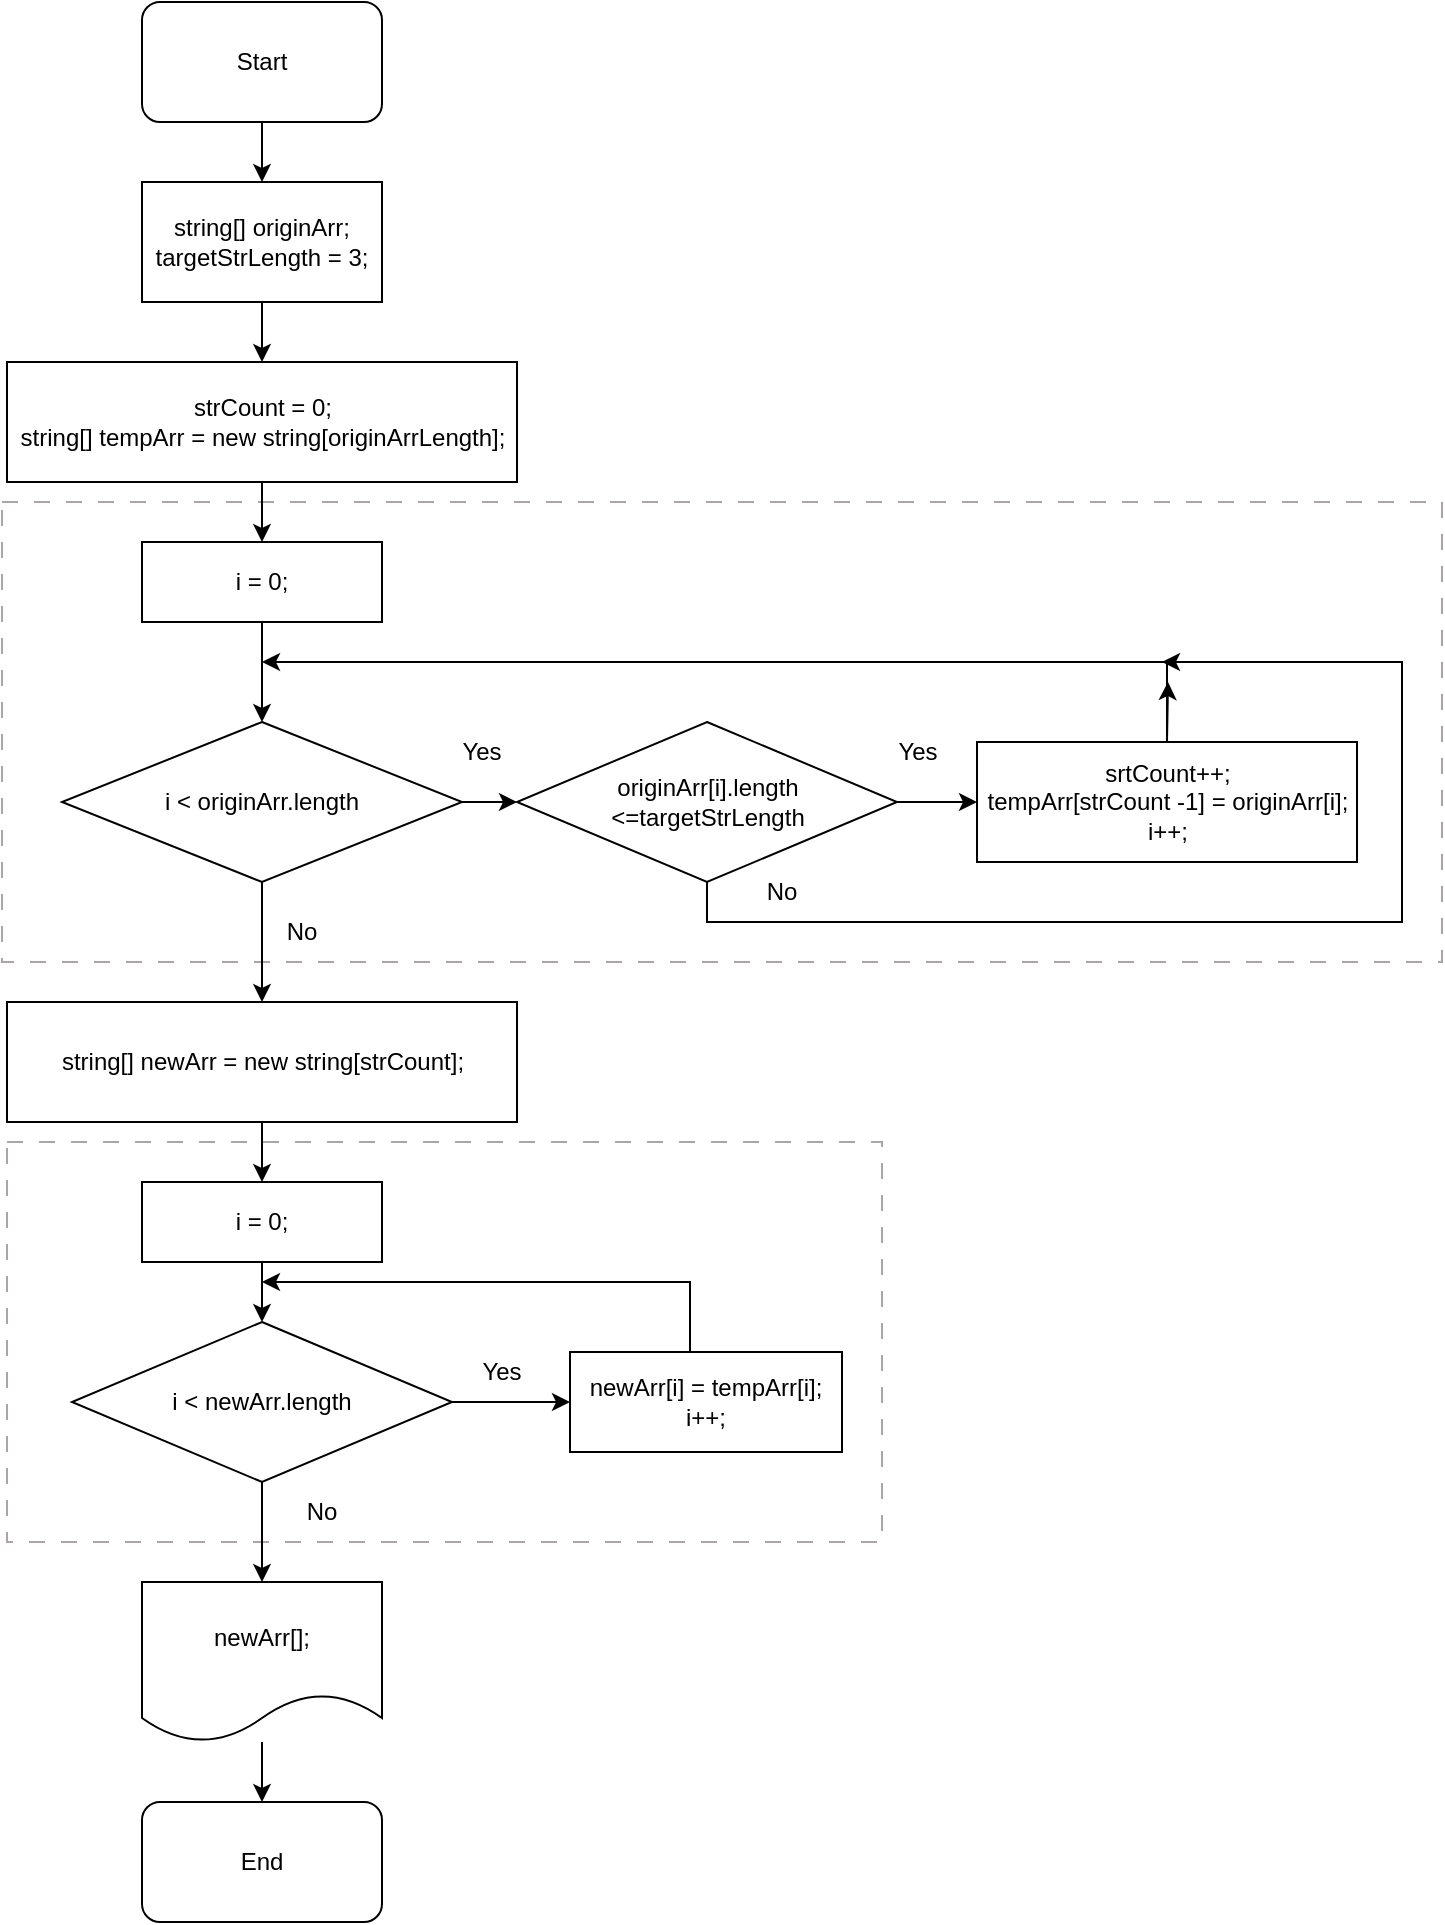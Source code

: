 <mxfile version="21.4.0" type="device">
  <diagram name="Страница 1" id="13BjA1V9MazMI_zsnju2">
    <mxGraphModel dx="1295" dy="818" grid="1" gridSize="10" guides="1" tooltips="1" connect="1" arrows="1" fold="1" page="1" pageScale="1" pageWidth="827" pageHeight="1169" math="0" shadow="0">
      <root>
        <mxCell id="0" />
        <mxCell id="1" parent="0" />
        <mxCell id="pdcvQMXg-KLp-SFLU1od-35" value="" style="rounded=0;whiteSpace=wrap;html=1;dashed=1;dashPattern=8 8;fillColor=default;strokeColor=#ada4a4;" vertex="1" parent="1">
          <mxGeometry x="72.5" y="600" width="437.5" height="200" as="geometry" />
        </mxCell>
        <mxCell id="pdcvQMXg-KLp-SFLU1od-34" value="" style="rounded=0;whiteSpace=wrap;html=1;dashed=1;dashPattern=8 8;fillColor=default;strokeColor=#ada4a4;" vertex="1" parent="1">
          <mxGeometry x="70" y="280" width="720" height="230" as="geometry" />
        </mxCell>
        <mxCell id="pdcvQMXg-KLp-SFLU1od-5" style="edgeStyle=orthogonalEdgeStyle;rounded=0;orthogonalLoop=1;jettySize=auto;html=1;exitX=0.5;exitY=1;exitDx=0;exitDy=0;entryX=0.5;entryY=0;entryDx=0;entryDy=0;" edge="1" parent="1" source="pdcvQMXg-KLp-SFLU1od-1" target="pdcvQMXg-KLp-SFLU1od-3">
          <mxGeometry relative="1" as="geometry" />
        </mxCell>
        <mxCell id="pdcvQMXg-KLp-SFLU1od-1" value="Start" style="rounded=1;whiteSpace=wrap;html=1;" vertex="1" parent="1">
          <mxGeometry x="140" y="30" width="120" height="60" as="geometry" />
        </mxCell>
        <mxCell id="pdcvQMXg-KLp-SFLU1od-7" style="edgeStyle=orthogonalEdgeStyle;rounded=0;orthogonalLoop=1;jettySize=auto;html=1;exitX=0.5;exitY=1;exitDx=0;exitDy=0;entryX=0.5;entryY=0;entryDx=0;entryDy=0;" edge="1" parent="1" source="pdcvQMXg-KLp-SFLU1od-3" target="pdcvQMXg-KLp-SFLU1od-6">
          <mxGeometry relative="1" as="geometry" />
        </mxCell>
        <mxCell id="pdcvQMXg-KLp-SFLU1od-3" value="string[] originArr;&lt;br&gt;targetStrLength = 3;" style="rounded=0;whiteSpace=wrap;html=1;" vertex="1" parent="1">
          <mxGeometry x="140" y="120" width="120" height="60" as="geometry" />
        </mxCell>
        <mxCell id="pdcvQMXg-KLp-SFLU1od-10" style="edgeStyle=orthogonalEdgeStyle;rounded=0;orthogonalLoop=1;jettySize=auto;html=1;exitX=0.5;exitY=1;exitDx=0;exitDy=0;entryX=0.5;entryY=0;entryDx=0;entryDy=0;" edge="1" parent="1" source="pdcvQMXg-KLp-SFLU1od-6" target="pdcvQMXg-KLp-SFLU1od-9">
          <mxGeometry relative="1" as="geometry" />
        </mxCell>
        <mxCell id="pdcvQMXg-KLp-SFLU1od-6" value="strCount = 0;&lt;br&gt;string[] tempArr = new string[originArrLength];" style="rounded=0;whiteSpace=wrap;html=1;" vertex="1" parent="1">
          <mxGeometry x="72.5" y="210" width="255" height="60" as="geometry" />
        </mxCell>
        <mxCell id="pdcvQMXg-KLp-SFLU1od-23" style="edgeStyle=orthogonalEdgeStyle;rounded=0;orthogonalLoop=1;jettySize=auto;html=1;exitX=0.5;exitY=1;exitDx=0;exitDy=0;entryX=0.5;entryY=0;entryDx=0;entryDy=0;" edge="1" parent="1" source="pdcvQMXg-KLp-SFLU1od-9" target="pdcvQMXg-KLp-SFLU1od-11">
          <mxGeometry relative="1" as="geometry">
            <Array as="points">
              <mxPoint x="200" y="340" />
            </Array>
          </mxGeometry>
        </mxCell>
        <mxCell id="pdcvQMXg-KLp-SFLU1od-9" value="i = 0;" style="rounded=0;whiteSpace=wrap;html=1;" vertex="1" parent="1">
          <mxGeometry x="140" y="300" width="120" height="40" as="geometry" />
        </mxCell>
        <mxCell id="pdcvQMXg-KLp-SFLU1od-24" style="edgeStyle=orthogonalEdgeStyle;rounded=0;orthogonalLoop=1;jettySize=auto;html=1;entryX=0;entryY=0.5;entryDx=0;entryDy=0;" edge="1" parent="1" source="pdcvQMXg-KLp-SFLU1od-11" target="pdcvQMXg-KLp-SFLU1od-13">
          <mxGeometry relative="1" as="geometry" />
        </mxCell>
        <mxCell id="pdcvQMXg-KLp-SFLU1od-32" style="edgeStyle=orthogonalEdgeStyle;rounded=0;orthogonalLoop=1;jettySize=auto;html=1;exitX=0.5;exitY=1;exitDx=0;exitDy=0;entryX=0.5;entryY=0;entryDx=0;entryDy=0;" edge="1" parent="1" source="pdcvQMXg-KLp-SFLU1od-11" target="pdcvQMXg-KLp-SFLU1od-31">
          <mxGeometry relative="1" as="geometry" />
        </mxCell>
        <mxCell id="pdcvQMXg-KLp-SFLU1od-11" value="i &amp;lt; originArr.length" style="rhombus;whiteSpace=wrap;html=1;" vertex="1" parent="1">
          <mxGeometry x="100" y="390" width="200" height="80" as="geometry" />
        </mxCell>
        <mxCell id="pdcvQMXg-KLp-SFLU1od-16" style="edgeStyle=orthogonalEdgeStyle;rounded=0;orthogonalLoop=1;jettySize=auto;html=1;exitX=1;exitY=0.5;exitDx=0;exitDy=0;entryX=0;entryY=0.5;entryDx=0;entryDy=0;" edge="1" parent="1" source="pdcvQMXg-KLp-SFLU1od-13" target="pdcvQMXg-KLp-SFLU1od-15">
          <mxGeometry relative="1" as="geometry" />
        </mxCell>
        <mxCell id="pdcvQMXg-KLp-SFLU1od-27" style="edgeStyle=orthogonalEdgeStyle;rounded=0;orthogonalLoop=1;jettySize=auto;html=1;" edge="1" parent="1" source="pdcvQMXg-KLp-SFLU1od-13">
          <mxGeometry relative="1" as="geometry">
            <mxPoint x="650" y="360" as="targetPoint" />
            <Array as="points">
              <mxPoint x="422" y="490" />
              <mxPoint x="770" y="490" />
              <mxPoint x="770" y="360" />
            </Array>
          </mxGeometry>
        </mxCell>
        <mxCell id="pdcvQMXg-KLp-SFLU1od-13" value="originArr[i].length &amp;lt;=targetStrLength" style="rhombus;whiteSpace=wrap;html=1;" vertex="1" parent="1">
          <mxGeometry x="327.5" y="390" width="190" height="80" as="geometry" />
        </mxCell>
        <mxCell id="pdcvQMXg-KLp-SFLU1od-25" style="edgeStyle=orthogonalEdgeStyle;rounded=0;orthogonalLoop=1;jettySize=auto;html=1;exitX=0.5;exitY=0;exitDx=0;exitDy=0;" edge="1" parent="1" source="pdcvQMXg-KLp-SFLU1od-15">
          <mxGeometry relative="1" as="geometry">
            <mxPoint x="200" y="360" as="targetPoint" />
            <Array as="points">
              <mxPoint x="652" y="360" />
            </Array>
          </mxGeometry>
        </mxCell>
        <mxCell id="pdcvQMXg-KLp-SFLU1od-15" value="srtCount++;&lt;br&gt;tempArr[strCount -1] = originArr[i];&lt;br&gt;i++;" style="rounded=0;whiteSpace=wrap;html=1;" vertex="1" parent="1">
          <mxGeometry x="557.5" y="400" width="190" height="60" as="geometry" />
        </mxCell>
        <mxCell id="pdcvQMXg-KLp-SFLU1od-17" value="Yes" style="text;html=1;strokeColor=none;fillColor=none;align=center;verticalAlign=middle;whiteSpace=wrap;rounded=0;" vertex="1" parent="1">
          <mxGeometry x="280" y="390" width="60" height="30" as="geometry" />
        </mxCell>
        <mxCell id="pdcvQMXg-KLp-SFLU1od-19" value="Yes" style="text;html=1;strokeColor=none;fillColor=none;align=center;verticalAlign=middle;whiteSpace=wrap;rounded=0;" vertex="1" parent="1">
          <mxGeometry x="497.5" y="390" width="60" height="30" as="geometry" />
        </mxCell>
        <mxCell id="pdcvQMXg-KLp-SFLU1od-26" value="" style="endArrow=classic;html=1;rounded=0;exitX=0.5;exitY=0;exitDx=0;exitDy=0;" edge="1" parent="1" source="pdcvQMXg-KLp-SFLU1od-15">
          <mxGeometry width="50" height="50" relative="1" as="geometry">
            <mxPoint x="330" y="530" as="sourcePoint" />
            <mxPoint x="653" y="370" as="targetPoint" />
          </mxGeometry>
        </mxCell>
        <mxCell id="pdcvQMXg-KLp-SFLU1od-30" value="No" style="text;html=1;strokeColor=none;fillColor=none;align=center;verticalAlign=middle;whiteSpace=wrap;rounded=0;" vertex="1" parent="1">
          <mxGeometry x="190" y="480" width="60" height="30" as="geometry" />
        </mxCell>
        <mxCell id="pdcvQMXg-KLp-SFLU1od-39" style="edgeStyle=orthogonalEdgeStyle;rounded=0;orthogonalLoop=1;jettySize=auto;html=1;exitX=0.5;exitY=1;exitDx=0;exitDy=0;entryX=0.5;entryY=0;entryDx=0;entryDy=0;" edge="1" parent="1" source="pdcvQMXg-KLp-SFLU1od-31" target="pdcvQMXg-KLp-SFLU1od-36">
          <mxGeometry relative="1" as="geometry" />
        </mxCell>
        <mxCell id="pdcvQMXg-KLp-SFLU1od-31" value="string[] newArr = new string[strCount];" style="rounded=0;whiteSpace=wrap;html=1;" vertex="1" parent="1">
          <mxGeometry x="72.5" y="530" width="255" height="60" as="geometry" />
        </mxCell>
        <mxCell id="pdcvQMXg-KLp-SFLU1od-33" value="No" style="text;html=1;strokeColor=none;fillColor=none;align=center;verticalAlign=middle;whiteSpace=wrap;rounded=0;" vertex="1" parent="1">
          <mxGeometry x="430" y="460" width="60" height="30" as="geometry" />
        </mxCell>
        <mxCell id="pdcvQMXg-KLp-SFLU1od-41" style="edgeStyle=orthogonalEdgeStyle;rounded=0;orthogonalLoop=1;jettySize=auto;html=1;exitX=0.5;exitY=1;exitDx=0;exitDy=0;entryX=0.5;entryY=0;entryDx=0;entryDy=0;" edge="1" parent="1" source="pdcvQMXg-KLp-SFLU1od-36" target="pdcvQMXg-KLp-SFLU1od-40">
          <mxGeometry relative="1" as="geometry" />
        </mxCell>
        <mxCell id="pdcvQMXg-KLp-SFLU1od-36" value="i = 0;" style="rounded=0;whiteSpace=wrap;html=1;" vertex="1" parent="1">
          <mxGeometry x="140" y="620" width="120" height="40" as="geometry" />
        </mxCell>
        <mxCell id="pdcvQMXg-KLp-SFLU1od-45" style="edgeStyle=orthogonalEdgeStyle;rounded=0;orthogonalLoop=1;jettySize=auto;html=1;exitX=1;exitY=0.5;exitDx=0;exitDy=0;entryX=0;entryY=0.5;entryDx=0;entryDy=0;" edge="1" parent="1" source="pdcvQMXg-KLp-SFLU1od-40" target="pdcvQMXg-KLp-SFLU1od-44">
          <mxGeometry relative="1" as="geometry" />
        </mxCell>
        <mxCell id="pdcvQMXg-KLp-SFLU1od-42" value="Yes" style="text;html=1;strokeColor=none;fillColor=none;align=center;verticalAlign=middle;whiteSpace=wrap;rounded=0;" vertex="1" parent="1">
          <mxGeometry x="290" y="700" width="60" height="30" as="geometry" />
        </mxCell>
        <mxCell id="pdcvQMXg-KLp-SFLU1od-43" value="No" style="text;html=1;strokeColor=none;fillColor=none;align=center;verticalAlign=middle;whiteSpace=wrap;rounded=0;" vertex="1" parent="1">
          <mxGeometry x="200" y="770" width="60" height="30" as="geometry" />
        </mxCell>
        <mxCell id="pdcvQMXg-KLp-SFLU1od-50" style="edgeStyle=orthogonalEdgeStyle;rounded=0;orthogonalLoop=1;jettySize=auto;html=1;exitX=0.5;exitY=0;exitDx=0;exitDy=0;" edge="1" parent="1" source="pdcvQMXg-KLp-SFLU1od-44">
          <mxGeometry relative="1" as="geometry">
            <mxPoint x="200" y="670" as="targetPoint" />
            <Array as="points">
              <mxPoint x="414" y="670" />
            </Array>
          </mxGeometry>
        </mxCell>
        <mxCell id="pdcvQMXg-KLp-SFLU1od-44" value="newArr[i] = tempArr[i];&lt;br&gt;i++;" style="rounded=0;whiteSpace=wrap;html=1;" vertex="1" parent="1">
          <mxGeometry x="354" y="705" width="136" height="50" as="geometry" />
        </mxCell>
        <mxCell id="pdcvQMXg-KLp-SFLU1od-56" style="edgeStyle=orthogonalEdgeStyle;rounded=0;orthogonalLoop=1;jettySize=auto;html=1;entryX=0.5;entryY=0;entryDx=0;entryDy=0;" edge="1" parent="1" source="pdcvQMXg-KLp-SFLU1od-53" target="pdcvQMXg-KLp-SFLU1od-55">
          <mxGeometry relative="1" as="geometry" />
        </mxCell>
        <mxCell id="pdcvQMXg-KLp-SFLU1od-53" value="newArr[];" style="shape=document;whiteSpace=wrap;html=1;boundedLbl=1;" vertex="1" parent="1">
          <mxGeometry x="140" y="820" width="120" height="80" as="geometry" />
        </mxCell>
        <mxCell id="pdcvQMXg-KLp-SFLU1od-54" style="edgeStyle=orthogonalEdgeStyle;rounded=0;orthogonalLoop=1;jettySize=auto;html=1;entryX=0.5;entryY=0;entryDx=0;entryDy=0;" edge="1" parent="1" source="pdcvQMXg-KLp-SFLU1od-40" target="pdcvQMXg-KLp-SFLU1od-53">
          <mxGeometry relative="1" as="geometry" />
        </mxCell>
        <mxCell id="pdcvQMXg-KLp-SFLU1od-40" value="i &amp;lt; newArr.length" style="rhombus;whiteSpace=wrap;html=1;" vertex="1" parent="1">
          <mxGeometry x="105" y="690" width="190" height="80" as="geometry" />
        </mxCell>
        <mxCell id="pdcvQMXg-KLp-SFLU1od-55" value="End" style="rounded=1;whiteSpace=wrap;html=1;" vertex="1" parent="1">
          <mxGeometry x="140" y="930" width="120" height="60" as="geometry" />
        </mxCell>
      </root>
    </mxGraphModel>
  </diagram>
</mxfile>
